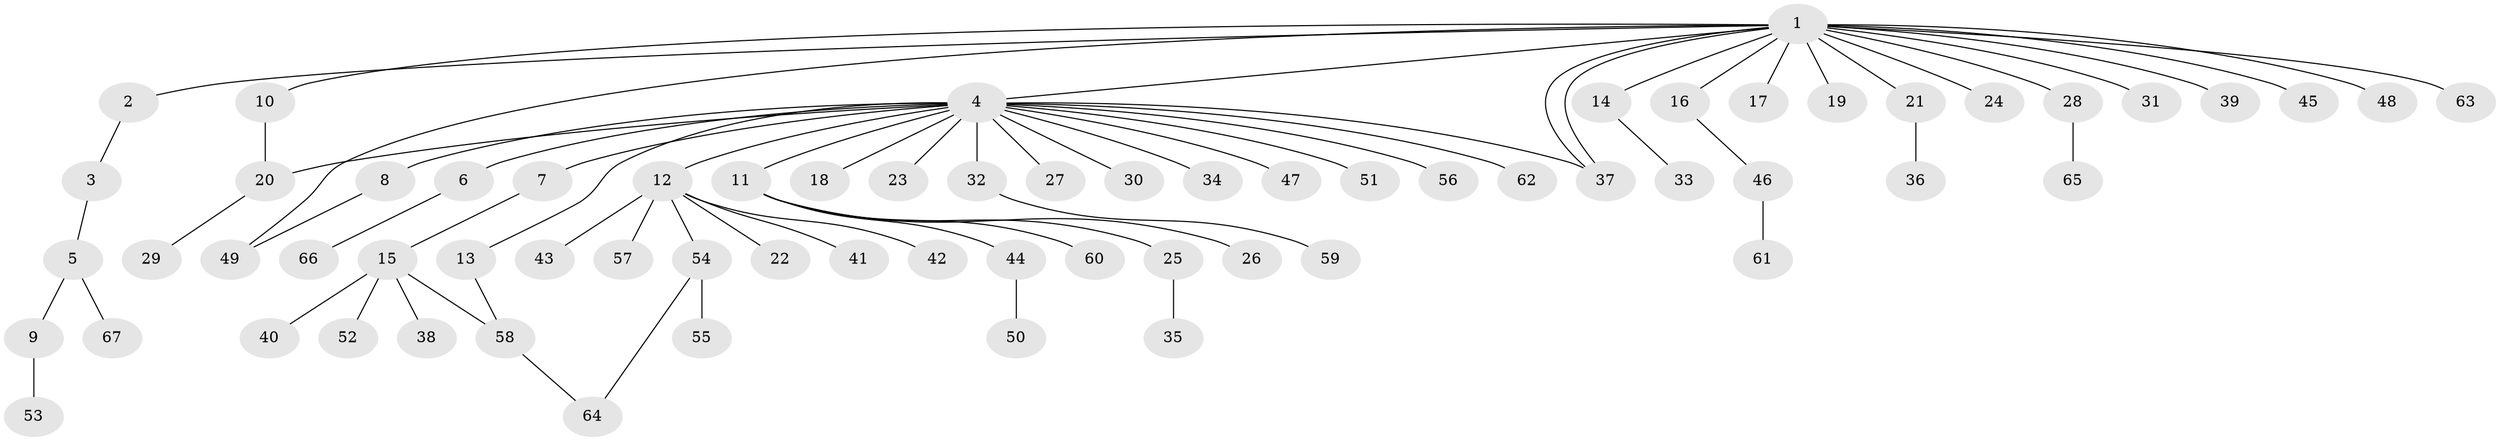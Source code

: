 // Generated by graph-tools (version 1.1) at 2025/48/03/09/25 04:48:14]
// undirected, 67 vertices, 72 edges
graph export_dot {
graph [start="1"]
  node [color=gray90,style=filled];
  1;
  2;
  3;
  4;
  5;
  6;
  7;
  8;
  9;
  10;
  11;
  12;
  13;
  14;
  15;
  16;
  17;
  18;
  19;
  20;
  21;
  22;
  23;
  24;
  25;
  26;
  27;
  28;
  29;
  30;
  31;
  32;
  33;
  34;
  35;
  36;
  37;
  38;
  39;
  40;
  41;
  42;
  43;
  44;
  45;
  46;
  47;
  48;
  49;
  50;
  51;
  52;
  53;
  54;
  55;
  56;
  57;
  58;
  59;
  60;
  61;
  62;
  63;
  64;
  65;
  66;
  67;
  1 -- 2;
  1 -- 4;
  1 -- 10;
  1 -- 14;
  1 -- 16;
  1 -- 17;
  1 -- 19;
  1 -- 21;
  1 -- 24;
  1 -- 28;
  1 -- 31;
  1 -- 37;
  1 -- 37;
  1 -- 39;
  1 -- 45;
  1 -- 48;
  1 -- 49;
  1 -- 63;
  2 -- 3;
  3 -- 5;
  4 -- 6;
  4 -- 7;
  4 -- 8;
  4 -- 11;
  4 -- 12;
  4 -- 13;
  4 -- 18;
  4 -- 20;
  4 -- 23;
  4 -- 27;
  4 -- 30;
  4 -- 32;
  4 -- 34;
  4 -- 37;
  4 -- 47;
  4 -- 51;
  4 -- 56;
  4 -- 62;
  5 -- 9;
  5 -- 67;
  6 -- 66;
  7 -- 15;
  8 -- 49;
  9 -- 53;
  10 -- 20;
  11 -- 25;
  11 -- 26;
  11 -- 44;
  11 -- 60;
  12 -- 22;
  12 -- 41;
  12 -- 42;
  12 -- 43;
  12 -- 54;
  12 -- 57;
  13 -- 58;
  14 -- 33;
  15 -- 38;
  15 -- 40;
  15 -- 52;
  15 -- 58;
  16 -- 46;
  20 -- 29;
  21 -- 36;
  25 -- 35;
  28 -- 65;
  32 -- 59;
  44 -- 50;
  46 -- 61;
  54 -- 55;
  54 -- 64;
  58 -- 64;
}
